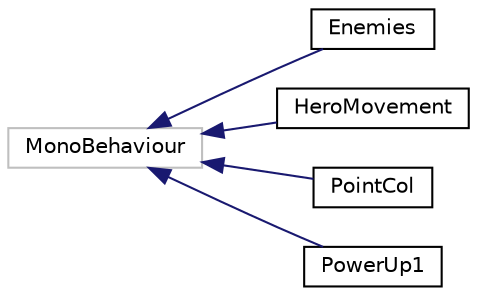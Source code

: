 digraph "Graphical Class Hierarchy"
{
  edge [fontname="Helvetica",fontsize="10",labelfontname="Helvetica",labelfontsize="10"];
  node [fontname="Helvetica",fontsize="10",shape=record];
  rankdir="LR";
  Node1 [label="MonoBehaviour",height=0.2,width=0.4,color="grey75", fillcolor="white", style="filled"];
  Node1 -> Node2 [dir="back",color="midnightblue",fontsize="10",style="solid",fontname="Helvetica"];
  Node2 [label="Enemies",height=0.2,width=0.4,color="black", fillcolor="white", style="filled",URL="$class_enemies.html"];
  Node1 -> Node3 [dir="back",color="midnightblue",fontsize="10",style="solid",fontname="Helvetica"];
  Node3 [label="HeroMovement",height=0.2,width=0.4,color="black", fillcolor="white", style="filled",URL="$class_hero_movement.html"];
  Node1 -> Node4 [dir="back",color="midnightblue",fontsize="10",style="solid",fontname="Helvetica"];
  Node4 [label="PointCol",height=0.2,width=0.4,color="black", fillcolor="white", style="filled",URL="$class_point_col.html"];
  Node1 -> Node5 [dir="back",color="midnightblue",fontsize="10",style="solid",fontname="Helvetica"];
  Node5 [label="PowerUp1",height=0.2,width=0.4,color="black", fillcolor="white", style="filled",URL="$class_power_up1.html"];
}
